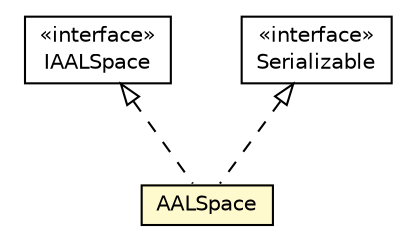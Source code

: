 #!/usr/local/bin/dot
#
# Class diagram 
# Generated by UMLGraph version R5_6-24-gf6e263 (http://www.umlgraph.org/)
#

digraph G {
	edge [fontname="Helvetica",fontsize=10,labelfontname="Helvetica",labelfontsize=10];
	node [fontname="Helvetica",fontsize=10,shape=plaintext];
	nodesep=0.25;
	ranksep=0.5;
	// org.universAAL.middleware.aalspace.json.model.AALSpace
	c77809 [label=<<table title="org.universAAL.middleware.aalspace.json.model.AALSpace" border="0" cellborder="1" cellspacing="0" cellpadding="2" port="p" bgcolor="lemonChiffon" href="./AALSpace.html">
		<tr><td><table border="0" cellspacing="0" cellpadding="1">
<tr><td align="center" balign="center"> AALSpace </td></tr>
		</table></td></tr>
		</table>>, URL="./AALSpace.html", fontname="Helvetica", fontcolor="black", fontsize=10.0];
	// org.universAAL.middleware.interfaces.aalspace.model.IAALSpace
	c77872 [label=<<table title="org.universAAL.middleware.interfaces.aalspace.model.IAALSpace" border="0" cellborder="1" cellspacing="0" cellpadding="2" port="p" href="../../../interfaces/aalspace/model/IAALSpace.html">
		<tr><td><table border="0" cellspacing="0" cellpadding="1">
<tr><td align="center" balign="center"> &#171;interface&#187; </td></tr>
<tr><td align="center" balign="center"> IAALSpace </td></tr>
		</table></td></tr>
		</table>>, URL="../../../interfaces/aalspace/model/IAALSpace.html", fontname="Helvetica", fontcolor="black", fontsize=10.0];
	//org.universAAL.middleware.aalspace.json.model.AALSpace implements java.io.Serializable
	c78406:p -> c77809:p [dir=back,arrowtail=empty,style=dashed];
	//org.universAAL.middleware.aalspace.json.model.AALSpace implements org.universAAL.middleware.interfaces.aalspace.model.IAALSpace
	c77872:p -> c77809:p [dir=back,arrowtail=empty,style=dashed];
	// java.io.Serializable
	c78406 [label=<<table title="java.io.Serializable" border="0" cellborder="1" cellspacing="0" cellpadding="2" port="p" href="http://java.sun.com/j2se/1.4.2/docs/api/java/io/Serializable.html">
		<tr><td><table border="0" cellspacing="0" cellpadding="1">
<tr><td align="center" balign="center"> &#171;interface&#187; </td></tr>
<tr><td align="center" balign="center"> Serializable </td></tr>
		</table></td></tr>
		</table>>, URL="http://java.sun.com/j2se/1.4.2/docs/api/java/io/Serializable.html", fontname="Helvetica", fontcolor="black", fontsize=10.0];
}

